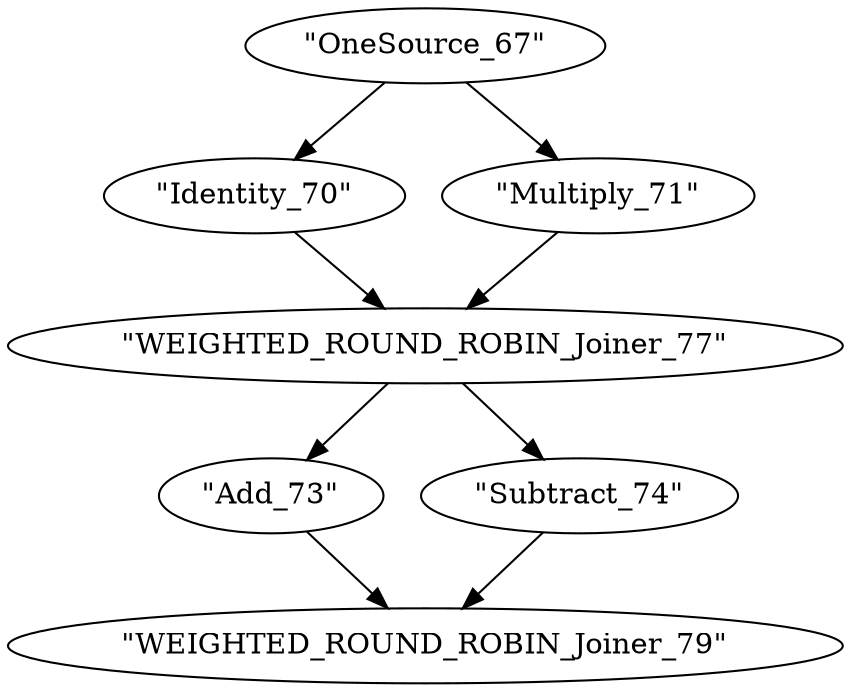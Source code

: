 strict digraph FFT4_92 {
	graph [name=FFT4_92];
	node [label="\N"];
	node0	[codeSize="\"6 b\"",
		contraction="{'node1': {'label': '\"WEIGHTED_ROUND_ROBIN_Splitter_76\"', 'push': '\"2\"', 'pop': '\"2\"', 'peek': '\"0\"', 'pushType': '\"float\"', 'popType': '\"\
float\"', 'peekType': '\"void\"', 'codeSize': '\"30 b\"', 'stackSize': '\"32 b\"', 'work': '\"0\"'}}",
		label="\"OneSource_67\"",
		peek="\"0\"",
		peekType="\"void\"",
		pop="\"0\"",
		popType="\"void\"",
		push="\"2\"",
		pushType="\"float\"",
		stackSize="\"0 b\"",
		work="\"3\""];
	node2	[codeSize="\"12 b\"",
		label="\"Identity_70\"",
		peek="\"1\"",
		peekType="\"float\"",
		pop="\"1\"",
		popType="\"float\"",
		push="\"1\"",
		pushType="\"float\"",
		stackSize="\"32 b\"",
		work="\"6\""];
	node0 -> node2;
	node3	[codeSize="\"17 b\"",
		label="\"Multiply_71\"",
		peek="\"1\"",
		peekType="\"float\"",
		pop="\"1\"",
		popType="\"float\"",
		push="\"1\"",
		pushType="\"float\"",
		stackSize="\"0 b\"",
		work="\"8\""];
	node0 -> node3;
	node4	[codeSize="\"30 b\"",
		contraction="{'node5': {'label': '\"DUPLICATE_Splitter_78\"', 'push': '\"2\"', 'pop': '\"2\"', 'peek': '\"0\"', 'pushType': '\"float\"', 'popType': '\"float\"', '\
peekType': '\"void\"', 'codeSize': '\"24 b\"', 'stackSize': '\"64 b\"', 'work': '\"0\"'}}",
		label="\"WEIGHTED_ROUND_ROBIN_Joiner_77\"",
		peek="\"0\"",
		peekType="\"void\"",
		pop="\"2\"",
		popType="\"float\"",
		push="\"2\"",
		pushType="\"float\"",
		stackSize="\"32 b\"",
		work="\"0\""];
	node2 -> node4;
	node3 -> node4;
	node6	[codeSize="\"43 b\"",
		label="\"Add_73\"",
		peek="\"2\"",
		peekType="\"float\"",
		pop="\"2\"",
		popType="\"float\"",
		push="\"1\"",
		pushType="\"float\"",
		stackSize="\"0 b\"",
		work="\"17\""];
	node4 -> node6;
	node7	[codeSize="\"43 b\"",
		label="\"Subtract_74\"",
		peek="\"2\"",
		peekType="\"float\"",
		pop="\"2\"",
		popType="\"float\"",
		push="\"1\"",
		pushType="\"float\"",
		stackSize="\"0 b\"",
		work="\"17\""];
	node4 -> node7;
	node8	[codeSize="\"30 b\"",
		contraction="{'node9': {'label': '\"FloatPrinter_75\"', 'push': '\"0\"', 'pop': '\"2\"', 'peek': '\"2\"', 'pushType': '\"void\"', 'popType': '\"float\"', '\
peekType': '\"float\"', 'codeSize': '\"16 b\"', 'stackSize': '\"0 b\"', 'work': '\"6\"'}}",
		label="\"WEIGHTED_ROUND_ROBIN_Joiner_79\"",
		peek="\"0\"",
		peekType="\"void\"",
		pop="\"2\"",
		popType="\"float\"",
		push="\"2\"",
		pushType="\"float\"",
		stackSize="\"32 b\"",
		work="\"6\""];
	node6 -> node8;
	node7 -> node8;
}
